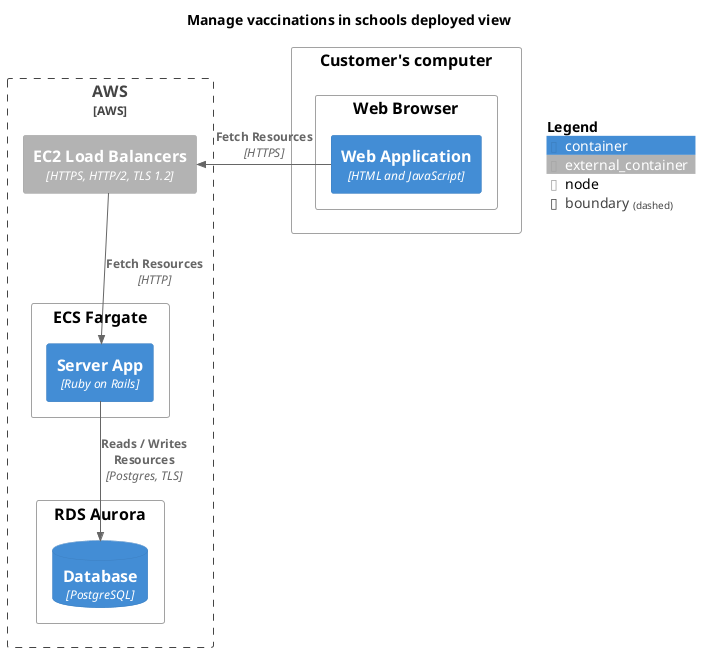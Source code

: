 @startuml

!include <C4/C4_Deployment.puml>

title "Manage vaccinations in schools deployed view"

Boundary(aws, "AWS", "AWS") {
    Container_Ext(lb, "EC2 Load Balancers", "HTTPS, HTTP/2, TLS 1.2")

    Deployment_Node(dyno, "ECS Fargate") {
        Container(server, "Server App", "Ruby on Rails")
    }

    Deployment_Node(herokuPostgres, "RDS Aurora") {
        ContainerDb(db, "Database", "PostgreSQL")
    }
}

Deployment_Node(comp, "Customer's computer") {
    Deployment_Node(browser, "Web Browser") {
        Container(webapp, "Web Application", "HTML and JavaScript")
    }
}

Rel(lb, server, "Fetch Resources", "HTTP")
Rel(server, db, "Reads / Writes Resources", "Postgres, TLS")
Rel_L(webapp, lb, "Fetch Resources", "HTTPS")

SHOW_FLOATING_LEGEND()

@enduml
